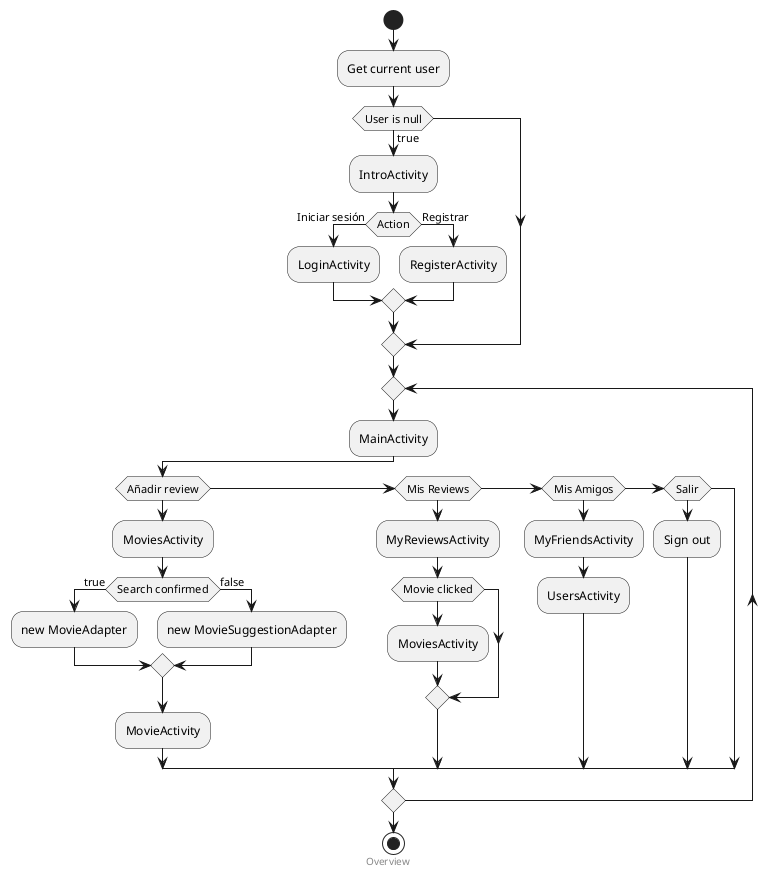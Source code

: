 @startuml

skinparam componentStyle uml2
skinparam monochrome true

footer Overview

start

:Get current user;

if (User is null) then (true)
  :IntroActivity;
  if (Action) then (Iniciar sesión)
    :LoginActivity;
  else (Registrar)
    :RegisterActivity;
  endif
endif

repeat
  :MainActivity;
  if (Añadir review) then
    :MoviesActivity;
    if (Search confirmed) then (true)
      :new MovieAdapter;
    else (false)
      :new MovieSuggestionAdapter;
    endif

    :MovieActivity;

  elseif (Mis Reviews) then
    :MyReviewsActivity;
    if (Movie clicked) then
      :MoviesActivity;
    endif
  elseif (Mis Amigos) then
    :MyFriendsActivity;
    :UsersActivity;
  elseif (Salir) then
    :Sign out;
  endif
repeat while

stop

@enduml
